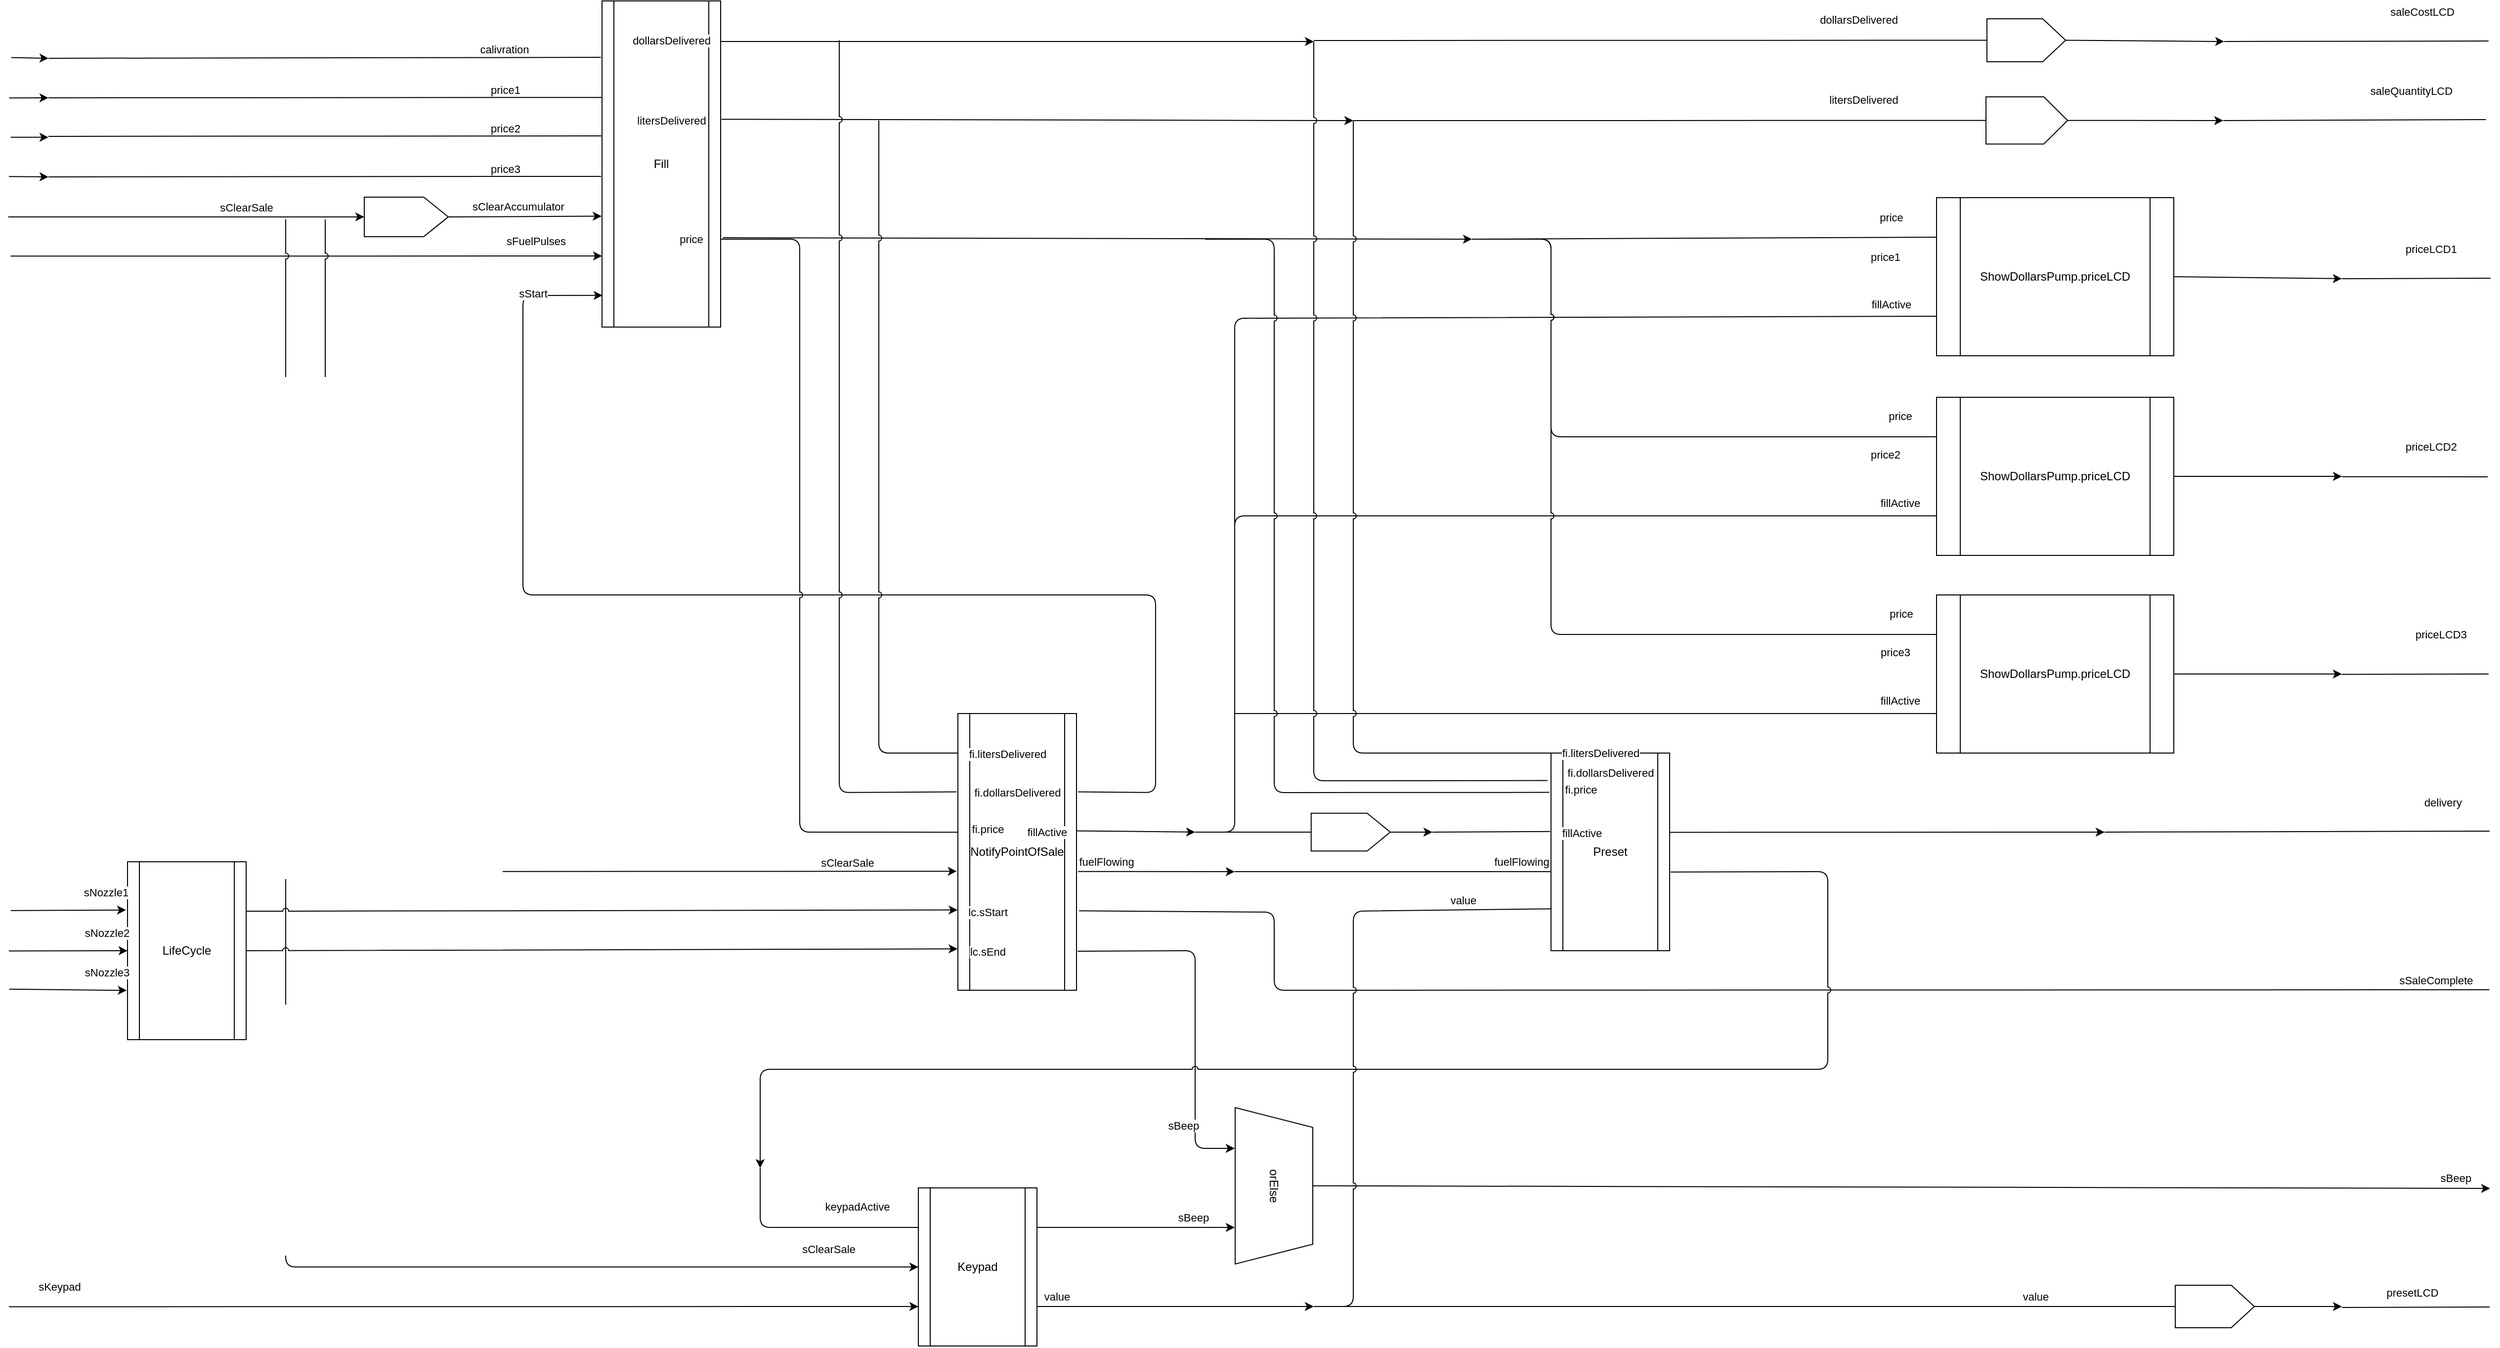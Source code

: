 <mxfile>
    <diagram id="igdpagmYWE806KtzFgo8" name="ページ1">
        <mxGraphModel dx="1984" dy="243" grid="1" gridSize="10" guides="1" tooltips="1" connect="1" arrows="1" fold="1" page="0" pageScale="1" pageWidth="827" pageHeight="1169" background="none" math="0" shadow="0">
            <root>
                <mxCell id="0"/>
                <mxCell id="1" parent="0"/>
                <mxCell id="4" value="" style="endArrow=classic;html=1;exitX=0.994;exitY=0.155;exitDx=0;exitDy=0;exitPerimeter=0;jumpStyle=arc;entryX=0.5;entryY=0;entryDx=0;entryDy=0;" parent="1" target="7" edge="1">
                    <mxGeometry width="50" height="50" relative="1" as="geometry">
                        <mxPoint x="-1200.72" y="577.443" as="sourcePoint"/>
                        <mxPoint x="-880" y="576.94" as="targetPoint"/>
                    </mxGeometry>
                </mxCell>
                <mxCell id="5" value="sClearSale" style="edgeLabel;html=1;align=center;verticalAlign=middle;resizable=0;points=[];" parent="4" vertex="1" connectable="0">
                    <mxGeometry x="0.708" y="-1" relative="1" as="geometry">
                        <mxPoint x="-67" y="-11" as="offset"/>
                    </mxGeometry>
                </mxCell>
                <mxCell id="7" value="" style="verticalLabelPosition=bottom;verticalAlign=top;html=1;shape=offPageConnector;rounded=0;size=0.292;rotation=-90;" parent="1" vertex="1">
                    <mxGeometry x="-818" y="534.94" width="40" height="85" as="geometry"/>
                </mxCell>
                <mxCell id="8" value="" style="endArrow=classic;html=1;entryX=0;entryY=0.782;entryDx=0;entryDy=0;entryPerimeter=0;jumpStyle=arc;exitX=1.014;exitY=0.19;exitDx=0;exitDy=0;exitPerimeter=0;" parent="1" target="22" edge="1">
                    <mxGeometry width="50" height="50" relative="1" as="geometry">
                        <mxPoint x="-1198.32" y="617.185" as="sourcePoint"/>
                        <mxPoint x="-630" y="503.94" as="targetPoint"/>
                    </mxGeometry>
                </mxCell>
                <mxCell id="9" value="sFuelPulses" style="edgeLabel;html=1;align=center;verticalAlign=middle;resizable=0;points=[];" parent="8" vertex="1" connectable="0">
                    <mxGeometry x="0.708" y="-1" relative="1" as="geometry">
                        <mxPoint x="20" y="-16" as="offset"/>
                    </mxGeometry>
                </mxCell>
                <mxCell id="10" value="" style="endArrow=none;html=1;endFill=0;jumpStyle=arc;entryX=-0.01;entryY=0.173;entryDx=0;entryDy=0;entryPerimeter=0;" parent="1" target="22" edge="1">
                    <mxGeometry width="50" height="50" relative="1" as="geometry">
                        <mxPoint x="-1160" y="416.94" as="sourcePoint"/>
                        <mxPoint x="-610" y="379.44" as="targetPoint"/>
                    </mxGeometry>
                </mxCell>
                <mxCell id="11" value="calivration" style="edgeLabel;html=1;align=center;verticalAlign=middle;resizable=0;points=[];" parent="10" vertex="1" connectable="0">
                    <mxGeometry x="0.708" y="-1" relative="1" as="geometry">
                        <mxPoint x="-16" y="-9" as="offset"/>
                    </mxGeometry>
                </mxCell>
                <mxCell id="12" value="" style="endArrow=classic;html=1;jumpStyle=arc;exitX=1.02;exitY=0.013;exitDx=0;exitDy=0;exitPerimeter=0;" parent="1" edge="1">
                    <mxGeometry width="50" height="50" relative="1" as="geometry">
                        <mxPoint x="-1197.6" y="416.202" as="sourcePoint"/>
                        <mxPoint x="-1160" y="416.94" as="targetPoint"/>
                    </mxGeometry>
                </mxCell>
                <mxCell id="13" value="" style="endArrow=none;html=1;endFill=0;jumpStyle=arc;entryX=-0.004;entryY=0.296;entryDx=0;entryDy=0;entryPerimeter=0;" parent="1" target="22" edge="1">
                    <mxGeometry width="50" height="50" relative="1" as="geometry">
                        <mxPoint x="-1160" y="456.94" as="sourcePoint"/>
                        <mxPoint x="-610" y="409.44" as="targetPoint"/>
                    </mxGeometry>
                </mxCell>
                <mxCell id="14" value="price1" style="edgeLabel;html=1;align=center;verticalAlign=middle;resizable=0;points=[];" parent="13" vertex="1" connectable="0">
                    <mxGeometry x="0.708" y="-1" relative="1" as="geometry">
                        <mxPoint x="-16" y="-9" as="offset"/>
                    </mxGeometry>
                </mxCell>
                <mxCell id="15" value="" style="endArrow=classic;html=1;jumpStyle=arc;exitX=1.002;exitY=0.049;exitDx=0;exitDy=0;exitPerimeter=0;" parent="1" edge="1">
                    <mxGeometry width="50" height="50" relative="1" as="geometry">
                        <mxPoint x="-1199.76" y="457.079" as="sourcePoint"/>
                        <mxPoint x="-1160" y="456.94" as="targetPoint"/>
                    </mxGeometry>
                </mxCell>
                <mxCell id="16" value="" style="endArrow=none;html=1;endFill=0;entryX=-0.006;entryY=0.414;entryDx=0;entryDy=0;jumpStyle=arc;entryPerimeter=0;" parent="1" target="22" edge="1">
                    <mxGeometry width="50" height="50" relative="1" as="geometry">
                        <mxPoint x="-1160" y="495.94" as="sourcePoint"/>
                        <mxPoint x="-600" y="456.44" as="targetPoint"/>
                    </mxGeometry>
                </mxCell>
                <mxCell id="17" value="price2" style="edgeLabel;html=1;align=center;verticalAlign=middle;resizable=0;points=[];" parent="16" vertex="1" connectable="0">
                    <mxGeometry x="0.708" y="-1" relative="1" as="geometry">
                        <mxPoint x="-16" y="-9" as="offset"/>
                    </mxGeometry>
                </mxCell>
                <mxCell id="18" value="" style="endArrow=classic;html=1;jumpStyle=arc;exitX=1.015;exitY=0.084;exitDx=0;exitDy=0;exitPerimeter=0;" parent="1" edge="1">
                    <mxGeometry width="50" height="50" relative="1" as="geometry">
                        <mxPoint x="-1198.2" y="496.822" as="sourcePoint"/>
                        <mxPoint x="-1160" y="496.94" as="targetPoint"/>
                    </mxGeometry>
                </mxCell>
                <mxCell id="19" value="" style="endArrow=none;html=1;endFill=0;entryX=-0.008;entryY=0.538;entryDx=0;entryDy=0;entryPerimeter=0;jumpStyle=arc;" parent="1" target="22" edge="1">
                    <mxGeometry width="50" height="50" relative="1" as="geometry">
                        <mxPoint x="-1160" y="536.94" as="sourcePoint"/>
                        <mxPoint x="-602.04" y="492.08" as="targetPoint"/>
                    </mxGeometry>
                </mxCell>
                <mxCell id="20" value="price3" style="edgeLabel;html=1;align=center;verticalAlign=middle;resizable=0;points=[];" parent="19" vertex="1" connectable="0">
                    <mxGeometry x="0.708" y="-1" relative="1" as="geometry">
                        <mxPoint x="-16" y="-9" as="offset"/>
                    </mxGeometry>
                </mxCell>
                <mxCell id="21" value="" style="endArrow=classic;html=1;jumpStyle=arc;exitX=1;exitY=0.119;exitDx=0;exitDy=0;exitPerimeter=0;" parent="1" edge="1">
                    <mxGeometry width="50" height="50" relative="1" as="geometry">
                        <mxPoint x="-1200" y="536.565" as="sourcePoint"/>
                        <mxPoint x="-1160" y="536.94" as="targetPoint"/>
                    </mxGeometry>
                </mxCell>
                <mxCell id="22" value="Fill" style="shape=process;whiteSpace=wrap;html=1;backgroundOutline=1;" parent="1" vertex="1">
                    <mxGeometry x="-600" y="358.94" width="120" height="330" as="geometry"/>
                </mxCell>
                <mxCell id="23" value="NotifyPointOfSale" style="shape=process;whiteSpace=wrap;html=1;backgroundOutline=1;" parent="1" vertex="1">
                    <mxGeometry x="-240" y="1080" width="120" height="280" as="geometry"/>
                </mxCell>
                <mxCell id="25" value="LifeCycle" style="shape=process;whiteSpace=wrap;html=1;backgroundOutline=1;" parent="1" vertex="1">
                    <mxGeometry x="-1080" y="1230" width="120" height="180" as="geometry"/>
                </mxCell>
                <mxCell id="28" value="Keypad" style="shape=process;whiteSpace=wrap;html=1;backgroundOutline=1;" parent="1" vertex="1">
                    <mxGeometry x="-280" y="1560" width="120" height="160" as="geometry"/>
                </mxCell>
                <mxCell id="29" value="Preset" style="shape=process;whiteSpace=wrap;html=1;backgroundOutline=1;" parent="1" vertex="1">
                    <mxGeometry x="360" y="1120" width="120" height="200" as="geometry"/>
                </mxCell>
                <mxCell id="33" value="" style="endArrow=classic;html=1;jumpStyle=arc;exitX=1.003;exitY=0.401;exitDx=0;exitDy=0;exitPerimeter=0;" parent="1" source="29" edge="1">
                    <mxGeometry width="50" height="50" relative="1" as="geometry">
                        <mxPoint x="760" y="640" as="sourcePoint"/>
                        <mxPoint x="920" y="1200" as="targetPoint"/>
                    </mxGeometry>
                </mxCell>
                <mxCell id="35" value="" style="endArrow=none;html=1;endFill=0;jumpStyle=arc;entryX=-0.004;entryY=0.626;entryDx=0;entryDy=0;entryPerimeter=0;" parent="1" edge="1">
                    <mxGeometry width="50" height="50" relative="1" as="geometry">
                        <mxPoint x="920" y="1200" as="sourcePoint"/>
                        <mxPoint x="1309.52" y="1199.0" as="targetPoint"/>
                    </mxGeometry>
                </mxCell>
                <mxCell id="36" value="saleCostLCD" style="edgeLabel;html=1;align=center;verticalAlign=middle;resizable=0;points=[];" parent="35" vertex="1" connectable="0">
                    <mxGeometry x="0.702" relative="1" as="geometry">
                        <mxPoint x="-11" y="-829" as="offset"/>
                    </mxGeometry>
                </mxCell>
                <mxCell id="155" value="delivery" style="edgeLabel;html=1;align=center;verticalAlign=middle;resizable=0;points=[];" parent="35" vertex="1" connectable="0">
                    <mxGeometry x="0.654" y="3" relative="1" as="geometry">
                        <mxPoint x="20" y="-26" as="offset"/>
                    </mxGeometry>
                </mxCell>
                <mxCell id="37" value="" style="endArrow=classic;html=1;jumpStyle=arc;" parent="1" edge="1">
                    <mxGeometry width="50" height="50" relative="1" as="geometry">
                        <mxPoint x="-480" y="400" as="sourcePoint"/>
                        <mxPoint x="120" y="400" as="targetPoint"/>
                        <Array as="points">
                            <mxPoint x="-80" y="400"/>
                        </Array>
                    </mxGeometry>
                </mxCell>
                <mxCell id="38" value="" style="endArrow=none;html=1;endFill=0;entryX=0.5;entryY=0;entryDx=0;entryDy=0;jumpStyle=arc;" parent="1" target="40" edge="1">
                    <mxGeometry width="50" height="50" relative="1" as="geometry">
                        <mxPoint x="120" y="399" as="sourcePoint"/>
                        <mxPoint x="760.96" y="849.99" as="targetPoint"/>
                    </mxGeometry>
                </mxCell>
                <mxCell id="39" value="dollarsDelivered" style="edgeLabel;html=1;align=center;verticalAlign=middle;resizable=0;points=[];" parent="38" vertex="1" connectable="0">
                    <mxGeometry x="0.702" relative="1" as="geometry">
                        <mxPoint x="-29" y="-21" as="offset"/>
                    </mxGeometry>
                </mxCell>
                <mxCell id="40" value="" style="verticalLabelPosition=bottom;verticalAlign=top;html=1;shape=offPageConnector;rounded=0;size=0.292;rotation=-90;" parent="1" vertex="1">
                    <mxGeometry x="819.03" y="358.94" width="43.5" height="79.62" as="geometry"/>
                </mxCell>
                <mxCell id="41" value="" style="endArrow=classic;html=1;exitX=0.5;exitY=1;exitDx=0;exitDy=0;jumpStyle=arc;" parent="1" source="40" edge="1">
                    <mxGeometry width="50" height="50" relative="1" as="geometry">
                        <mxPoint x="890.96" y="869.99" as="sourcePoint"/>
                        <mxPoint x="1040.96" y="399.99" as="targetPoint"/>
                    </mxGeometry>
                </mxCell>
                <mxCell id="42" value="" style="endArrow=none;html=1;endFill=0;jumpStyle=arc;entryX=-0.013;entryY=0.093;entryDx=0;entryDy=0;entryPerimeter=0;" parent="1" edge="1">
                    <mxGeometry width="50" height="50" relative="1" as="geometry">
                        <mxPoint x="1040.96" y="399.99" as="sourcePoint"/>
                        <mxPoint x="1308.44" y="399.5" as="targetPoint"/>
                    </mxGeometry>
                </mxCell>
                <mxCell id="44" value="" style="endArrow=classic;html=1;exitX=1.007;exitY=0.363;exitDx=0;exitDy=0;jumpStyle=arc;exitPerimeter=0;" parent="1" source="22" edge="1">
                    <mxGeometry width="50" height="50" relative="1" as="geometry">
                        <mxPoint x="285.28" y="810.53" as="sourcePoint"/>
                        <mxPoint x="160" y="480" as="targetPoint"/>
                        <Array as="points">
                            <mxPoint x="-40" y="480"/>
                        </Array>
                    </mxGeometry>
                </mxCell>
                <mxCell id="45" value="" style="endArrow=none;html=1;endFill=0;entryX=0.5;entryY=0;entryDx=0;entryDy=0;jumpStyle=arc;" parent="1" target="47" edge="1">
                    <mxGeometry width="50" height="50" relative="1" as="geometry">
                        <mxPoint x="160" y="480" as="sourcePoint"/>
                        <mxPoint x="762.4" y="854" as="targetPoint"/>
                    </mxGeometry>
                </mxCell>
                <mxCell id="46" value="litersDelivered" style="edgeLabel;html=1;align=center;verticalAlign=middle;resizable=0;points=[];" parent="45" vertex="1" connectable="0">
                    <mxGeometry x="0.702" relative="1" as="geometry">
                        <mxPoint x="-29" y="-21" as="offset"/>
                    </mxGeometry>
                </mxCell>
                <mxCell id="47" value="" style="verticalLabelPosition=bottom;verticalAlign=top;html=1;shape=offPageConnector;rounded=0;size=0.292;rotation=-90;" parent="1" vertex="1">
                    <mxGeometry x="817.44" y="438.56" width="47.75" height="82.63" as="geometry"/>
                </mxCell>
                <mxCell id="48" value="" style="endArrow=classic;html=1;exitX=0.5;exitY=1;exitDx=0;exitDy=0;jumpStyle=arc;" parent="1" source="47" edge="1">
                    <mxGeometry width="50" height="50" relative="1" as="geometry">
                        <mxPoint x="892.4" y="874" as="sourcePoint"/>
                        <mxPoint x="1040" y="480" as="targetPoint"/>
                    </mxGeometry>
                </mxCell>
                <mxCell id="49" value="" style="endArrow=none;html=1;endFill=0;entryX=-0.035;entryY=0.146;entryDx=0;entryDy=0;entryPerimeter=0;jumpStyle=arc;" parent="1" edge="1">
                    <mxGeometry width="50" height="50" relative="1" as="geometry">
                        <mxPoint x="1040" y="480" as="sourcePoint"/>
                        <mxPoint x="1305.8" y="479" as="targetPoint"/>
                    </mxGeometry>
                </mxCell>
                <mxCell id="51" value="ShowDollarsPump.priceLCD" style="shape=process;whiteSpace=wrap;html=1;backgroundOutline=1;" parent="1" vertex="1">
                    <mxGeometry x="750" y="558" width="240" height="160" as="geometry"/>
                </mxCell>
                <mxCell id="52" value="ShowDollarsPump.priceLCD" style="shape=process;whiteSpace=wrap;html=1;backgroundOutline=1;" parent="1" vertex="1">
                    <mxGeometry x="750" y="760" width="240" height="160" as="geometry"/>
                </mxCell>
                <mxCell id="53" value="ShowDollarsPump.priceLCD" style="shape=process;whiteSpace=wrap;html=1;backgroundOutline=1;" parent="1" vertex="1">
                    <mxGeometry x="750" y="960" width="240" height="160" as="geometry"/>
                </mxCell>
                <mxCell id="61" value="" style="endArrow=none;html=1;endFill=0;exitX=1.022;exitY=0.713;exitDx=0;exitDy=0;jumpStyle=arc;exitPerimeter=0;entryX=-0.006;entryY=0.733;entryDx=0;entryDy=0;entryPerimeter=0;" parent="1" source="23" edge="1">
                    <mxGeometry width="50" height="50" relative="1" as="geometry">
                        <mxPoint x="840" y="493" as="sourcePoint"/>
                        <mxPoint x="1309.28" y="1359.5" as="targetPoint"/>
                        <Array as="points">
                            <mxPoint x="80" y="1281"/>
                            <mxPoint x="80" y="1360"/>
                            <mxPoint x="280" y="1360"/>
                            <mxPoint x="560" y="1360"/>
                            <mxPoint x="830" y="1360"/>
                        </Array>
                    </mxGeometry>
                </mxCell>
                <mxCell id="62" value="sSaleComplete" style="edgeLabel;html=1;align=center;verticalAlign=middle;resizable=0;points=[];" parent="61" vertex="1" connectable="0">
                    <mxGeometry x="0.702" relative="1" as="geometry">
                        <mxPoint x="170" y="-10" as="offset"/>
                    </mxGeometry>
                </mxCell>
                <mxCell id="63" value="" style="endArrow=none;html=1;endFill=0;jumpStyle=arc;entryX=0.5;entryY=0;entryDx=0;entryDy=0;" parent="1" target="65" edge="1">
                    <mxGeometry width="50" height="50" relative="1" as="geometry">
                        <mxPoint x="120" y="1680" as="sourcePoint"/>
                        <mxPoint x="1200" y="1680" as="targetPoint"/>
                    </mxGeometry>
                </mxCell>
                <mxCell id="64" value="value" style="edgeLabel;html=1;align=center;verticalAlign=middle;resizable=0;points=[];" parent="63" vertex="1" connectable="0">
                    <mxGeometry x="0.702" relative="1" as="geometry">
                        <mxPoint x="-12" y="-10" as="offset"/>
                    </mxGeometry>
                </mxCell>
                <mxCell id="65" value="" style="verticalLabelPosition=bottom;verticalAlign=top;html=1;shape=offPageConnector;rounded=0;size=0.292;rotation=-90;" parent="1" vertex="1">
                    <mxGeometry x="1010" y="1640" width="43" height="80" as="geometry"/>
                </mxCell>
                <mxCell id="66" value="" style="endArrow=none;html=1;endFill=0;entryX=-0.003;entryY=0.947;entryDx=0;entryDy=0;entryPerimeter=0;jumpStyle=arc;" parent="1" edge="1">
                    <mxGeometry width="50" height="50" relative="1" as="geometry">
                        <mxPoint x="1160" y="1681" as="sourcePoint"/>
                        <mxPoint x="1309.64" y="1680.5" as="targetPoint"/>
                    </mxGeometry>
                </mxCell>
                <mxCell id="81" value="presetLCD" style="edgeLabel;html=1;align=center;verticalAlign=middle;resizable=0;points=[];" parent="66" vertex="1" connectable="0">
                    <mxGeometry x="0.634" y="3" relative="1" as="geometry">
                        <mxPoint x="-52" y="-12" as="offset"/>
                    </mxGeometry>
                </mxCell>
                <mxCell id="68" value="" style="endArrow=classic;html=1;exitX=0.5;exitY=1;exitDx=0;exitDy=0;jumpStyle=arc;" parent="1" source="65" edge="1">
                    <mxGeometry width="50" height="50" relative="1" as="geometry">
                        <mxPoint x="1250" y="1770" as="sourcePoint"/>
                        <mxPoint x="1160" y="1680" as="targetPoint"/>
                    </mxGeometry>
                </mxCell>
                <mxCell id="73" value="" style="endArrow=classic;html=1;endFill=1;jumpStyle=arc;exitX=1;exitY=0.25;exitDx=0;exitDy=0;" parent="1" source="28" edge="1">
                    <mxGeometry width="50" height="50" relative="1" as="geometry">
                        <mxPoint x="-170" y="1640" as="sourcePoint"/>
                        <mxPoint x="40" y="1600" as="targetPoint"/>
                    </mxGeometry>
                </mxCell>
                <mxCell id="74" value="sBeep" style="edgeLabel;html=1;align=center;verticalAlign=middle;resizable=0;points=[];" parent="73" vertex="1" connectable="0">
                    <mxGeometry x="0.702" relative="1" as="geometry">
                        <mxPoint x="-12" y="-10" as="offset"/>
                    </mxGeometry>
                </mxCell>
                <mxCell id="75" value="orElse" style="shape=trapezoid;perimeter=trapezoidPerimeter;whiteSpace=wrap;html=1;fixedSize=1;rotation=90;" parent="1" vertex="1">
                    <mxGeometry x="0.63" y="1518.63" width="158.25" height="78.5" as="geometry"/>
                </mxCell>
                <mxCell id="77" value="" style="endArrow=classic;html=1;endFill=1;jumpStyle=arc;exitX=1.01;exitY=0.859;exitDx=0;exitDy=0;exitPerimeter=0;" parent="1" source="23" edge="1">
                    <mxGeometry width="50" height="50" relative="1" as="geometry">
                        <mxPoint x="-120" y="1310" as="sourcePoint"/>
                        <mxPoint x="40" y="1520" as="targetPoint"/>
                        <Array as="points">
                            <mxPoint y="1320"/>
                            <mxPoint y="1520"/>
                        </Array>
                    </mxGeometry>
                </mxCell>
                <mxCell id="78" value="sBeep" style="edgeLabel;html=1;align=center;verticalAlign=middle;resizable=0;points=[];" parent="77" vertex="1" connectable="0">
                    <mxGeometry x="0.702" relative="1" as="geometry">
                        <mxPoint x="-12" y="-10" as="offset"/>
                    </mxGeometry>
                </mxCell>
                <mxCell id="79" value="" style="endArrow=classic;html=1;endFill=1;exitX=0.5;exitY=0;exitDx=0;exitDy=0;entryX=0;entryY=0.867;entryDx=0;entryDy=0;entryPerimeter=0;jumpStyle=arc;" parent="1" source="75" edge="1">
                    <mxGeometry width="50" height="50" relative="1" as="geometry">
                        <mxPoint x="1330" y="1660" as="sourcePoint"/>
                        <mxPoint x="1310" y="1560.5" as="targetPoint"/>
                    </mxGeometry>
                </mxCell>
                <mxCell id="80" value="sBeep" style="edgeLabel;html=1;align=center;verticalAlign=middle;resizable=0;points=[];" parent="79" vertex="1" connectable="0">
                    <mxGeometry x="0.702" relative="1" as="geometry">
                        <mxPoint x="142" y="-10" as="offset"/>
                    </mxGeometry>
                </mxCell>
                <mxCell id="83" value="" style="endArrow=classic;html=1;exitX=0.5;exitY=1;exitDx=0;exitDy=0;jumpStyle=arc;entryX=-0.003;entryY=0.66;entryDx=0;entryDy=0;entryPerimeter=0;" parent="1" source="7" target="22" edge="1">
                    <mxGeometry width="50" height="50" relative="1" as="geometry">
                        <mxPoint x="-790.0" y="362.16" as="sourcePoint"/>
                        <mxPoint x="-603" y="576.94" as="targetPoint"/>
                    </mxGeometry>
                </mxCell>
                <mxCell id="85" value="sClearAccumulator" style="edgeLabel;html=1;align=center;verticalAlign=middle;resizable=0;points=[];" parent="83" vertex="1" connectable="0">
                    <mxGeometry x="0.804" y="1" relative="1" as="geometry">
                        <mxPoint x="-70" y="-9" as="offset"/>
                    </mxGeometry>
                </mxCell>
                <mxCell id="89" value="" style="endArrow=classic;html=1;entryX=0.004;entryY=0.903;entryDx=0;entryDy=0;entryPerimeter=0;jumpStyle=arc;exitX=1.013;exitY=0.283;exitDx=0;exitDy=0;exitPerimeter=0;" parent="1" source="23" target="22" edge="1">
                    <mxGeometry width="50" height="50" relative="1" as="geometry">
                        <mxPoint x="-115" y="1155" as="sourcePoint"/>
                        <mxPoint x="-570.06" y="1300.14" as="targetPoint"/>
                        <Array as="points">
                            <mxPoint x="-40" y="1160"/>
                            <mxPoint x="-40" y="960"/>
                            <mxPoint x="-680" y="960"/>
                            <mxPoint x="-680" y="657"/>
                        </Array>
                    </mxGeometry>
                </mxCell>
                <mxCell id="90" value="sStart" style="edgeLabel;html=1;align=center;verticalAlign=middle;resizable=0;points=[];" parent="89" vertex="1" connectable="0">
                    <mxGeometry x="0.804" y="1" relative="1" as="geometry">
                        <mxPoint x="11" y="-49" as="offset"/>
                    </mxGeometry>
                </mxCell>
                <mxCell id="91" value="" style="endArrow=classic;html=1;entryX=-0.013;entryY=0.271;entryDx=0;entryDy=0;entryPerimeter=0;jumpStyle=arc;exitX=1.016;exitY=0.612;exitDx=0;exitDy=0;exitPerimeter=0;" parent="1" target="25" edge="1">
                    <mxGeometry width="50" height="50" relative="1" as="geometry">
                        <mxPoint x="-1198.08" y="1279.426" as="sourcePoint"/>
                        <mxPoint x="-750" y="1067" as="targetPoint"/>
                    </mxGeometry>
                </mxCell>
                <mxCell id="92" value="sNozzle1" style="edgeLabel;html=1;align=center;verticalAlign=middle;resizable=0;points=[];" parent="91" vertex="1" connectable="0">
                    <mxGeometry x="0.804" y="1" relative="1" as="geometry">
                        <mxPoint x="-9" y="-17" as="offset"/>
                    </mxGeometry>
                </mxCell>
                <mxCell id="97" value="" style="endArrow=classic;html=1;entryX=0;entryY=0.5;entryDx=0;entryDy=0;jumpStyle=arc;exitX=1;exitY=0.648;exitDx=0;exitDy=0;exitPerimeter=0;" parent="1" target="25" edge="1">
                    <mxGeometry width="50" height="50" relative="1" as="geometry">
                        <mxPoint x="-1200" y="1320.304" as="sourcePoint"/>
                        <mxPoint x="-750" y="1128" as="targetPoint"/>
                    </mxGeometry>
                </mxCell>
                <mxCell id="98" value="sNozzle2" style="edgeLabel;html=1;align=center;verticalAlign=middle;resizable=0;points=[];" parent="97" vertex="1" connectable="0">
                    <mxGeometry x="0.804" y="1" relative="1" as="geometry">
                        <mxPoint x="-9" y="-17" as="offset"/>
                    </mxGeometry>
                </mxCell>
                <mxCell id="99" value="" style="endArrow=classic;html=1;entryX=-0.007;entryY=0.723;entryDx=0;entryDy=0;entryPerimeter=0;jumpStyle=arc;exitX=1.002;exitY=0.682;exitDx=0;exitDy=0;exitPerimeter=0;" parent="1" target="25" edge="1">
                    <mxGeometry width="50" height="50" relative="1" as="geometry">
                        <mxPoint x="-1199.76" y="1358.911" as="sourcePoint"/>
                        <mxPoint x="-750" y="1208" as="targetPoint"/>
                    </mxGeometry>
                </mxCell>
                <mxCell id="100" value="sNozzle3" style="edgeLabel;html=1;align=center;verticalAlign=middle;resizable=0;points=[];" parent="99" vertex="1" connectable="0">
                    <mxGeometry x="0.804" y="1" relative="1" as="geometry">
                        <mxPoint x="-9" y="-17" as="offset"/>
                    </mxGeometry>
                </mxCell>
                <mxCell id="101" value="" style="endArrow=classic;html=1;jumpStyle=arc;entryX=-0.01;entryY=0.57;entryDx=0;entryDy=0;entryPerimeter=0;" parent="1" target="23" edge="1">
                    <mxGeometry width="50" height="50" relative="1" as="geometry">
                        <mxPoint x="-880" y="580" as="sourcePoint"/>
                        <mxPoint x="-190" y="1480" as="targetPoint"/>
                        <Array as="points">
                            <mxPoint x="-880" y="1240"/>
                        </Array>
                    </mxGeometry>
                </mxCell>
                <mxCell id="102" value="sClearSale" style="edgeLabel;html=1;align=center;verticalAlign=middle;resizable=0;points=[];" parent="101" vertex="1" connectable="0">
                    <mxGeometry x="0.804" y="1" relative="1" as="geometry">
                        <mxPoint x="16" y="-8" as="offset"/>
                    </mxGeometry>
                </mxCell>
                <mxCell id="103" value="" style="endArrow=classic;html=1;entryX=0;entryY=0.75;entryDx=0;entryDy=0;jumpStyle=arc;exitX=1;exitY=0.965;exitDx=0;exitDy=0;exitPerimeter=0;" parent="1" target="28" edge="1">
                    <mxGeometry width="50" height="50" relative="1" as="geometry">
                        <mxPoint x="-1200" y="1680.257" as="sourcePoint"/>
                        <mxPoint x="-235.0" y="1715.94" as="targetPoint"/>
                    </mxGeometry>
                </mxCell>
                <mxCell id="104" value="sKeypad" style="edgeLabel;html=1;align=center;verticalAlign=middle;resizable=0;points=[];" parent="103" vertex="1" connectable="0">
                    <mxGeometry x="0.804" y="1" relative="1" as="geometry">
                        <mxPoint x="-779" y="-19" as="offset"/>
                    </mxGeometry>
                </mxCell>
                <mxCell id="105" value="" style="endArrow=classic;html=1;jumpStyle=arc;" parent="1" edge="1">
                    <mxGeometry width="50" height="50" relative="1" as="geometry">
                        <mxPoint x="-920" y="580" as="sourcePoint"/>
                        <mxPoint x="-280" y="1640" as="targetPoint"/>
                        <Array as="points">
                            <mxPoint x="-920" y="1640"/>
                        </Array>
                    </mxGeometry>
                </mxCell>
                <mxCell id="106" value="sClearSale" style="edgeLabel;html=1;align=center;verticalAlign=middle;resizable=0;points=[];" parent="105" vertex="1" connectable="0">
                    <mxGeometry x="0.804" y="1" relative="1" as="geometry">
                        <mxPoint x="75" y="-17" as="offset"/>
                    </mxGeometry>
                </mxCell>
                <mxCell id="107" value="" style="endArrow=classic;html=1;jumpStyle=arc;exitX=1.009;exitY=0.602;exitDx=0;exitDy=0;exitPerimeter=0;" parent="1" source="29" edge="1">
                    <mxGeometry width="50" height="50" relative="1" as="geometry">
                        <mxPoint x="480" y="1170" as="sourcePoint"/>
                        <mxPoint x="-440" y="1540" as="targetPoint"/>
                        <Array as="points">
                            <mxPoint x="640" y="1240"/>
                            <mxPoint x="640" y="1440"/>
                            <mxPoint x="-440" y="1440"/>
                        </Array>
                    </mxGeometry>
                </mxCell>
                <mxCell id="108" value="" style="endArrow=none;html=1;endFill=0;entryX=0;entryY=0.25;entryDx=0;entryDy=0;jumpStyle=arc;" parent="1" target="28" edge="1">
                    <mxGeometry width="50" height="50" relative="1" as="geometry">
                        <mxPoint x="-440" y="1540" as="sourcePoint"/>
                        <mxPoint x="-259" y="2009.5" as="targetPoint"/>
                        <Array as="points">
                            <mxPoint x="-440" y="1600"/>
                        </Array>
                    </mxGeometry>
                </mxCell>
                <mxCell id="109" value="keypadActive" style="edgeLabel;html=1;align=center;verticalAlign=middle;resizable=0;points=[];" parent="108" vertex="1" connectable="0">
                    <mxGeometry x="0.702" relative="1" as="geometry">
                        <mxPoint x="-29" y="-21" as="offset"/>
                    </mxGeometry>
                </mxCell>
                <mxCell id="110" value="" style="endArrow=none;html=1;endFill=0;jumpStyle=arc;entryX=0.006;entryY=0.788;entryDx=0;entryDy=0;entryPerimeter=0;" parent="1" target="29" edge="1">
                    <mxGeometry width="50" height="50" relative="1" as="geometry">
                        <mxPoint x="120" y="1680" as="sourcePoint"/>
                        <mxPoint x="350" y="1200" as="targetPoint"/>
                        <Array as="points">
                            <mxPoint x="160" y="1680"/>
                            <mxPoint x="160" y="1280"/>
                        </Array>
                    </mxGeometry>
                </mxCell>
                <mxCell id="111" value="value" style="edgeLabel;html=1;align=center;verticalAlign=middle;resizable=0;points=[];" parent="110" vertex="1" connectable="0">
                    <mxGeometry x="0.702" relative="1" as="geometry">
                        <mxPoint x="5" y="-10" as="offset"/>
                    </mxGeometry>
                </mxCell>
                <mxCell id="112" value="" style="endArrow=classic;html=1;exitX=1;exitY=0.75;exitDx=0;exitDy=0;jumpStyle=arc;" parent="1" source="28" edge="1">
                    <mxGeometry width="50" height="50" relative="1" as="geometry">
                        <mxPoint x="-120" y="1916.52" as="sourcePoint"/>
                        <mxPoint x="120" y="1680" as="targetPoint"/>
                    </mxGeometry>
                </mxCell>
                <mxCell id="113" value="" style="endArrow=classic;html=1;exitX=1.013;exitY=0.571;exitDx=0;exitDy=0;jumpStyle=arc;exitPerimeter=0;" parent="1" source="23" edge="1">
                    <mxGeometry width="50" height="50" relative="1" as="geometry">
                        <mxPoint x="-10.0" y="1398.16" as="sourcePoint"/>
                        <mxPoint x="40" y="1240" as="targetPoint"/>
                    </mxGeometry>
                </mxCell>
                <mxCell id="114" value="" style="endArrow=none;html=1;endFill=0;jumpStyle=arc;" parent="1" edge="1">
                    <mxGeometry width="50" height="50" relative="1" as="geometry">
                        <mxPoint x="40" y="1240" as="sourcePoint"/>
                        <mxPoint x="360" y="1240" as="targetPoint"/>
                        <Array as="points">
                            <mxPoint x="80" y="1240"/>
                        </Array>
                    </mxGeometry>
                </mxCell>
                <mxCell id="115" value="fuelFlowing" style="edgeLabel;html=1;align=center;verticalAlign=middle;resizable=0;points=[];" parent="114" vertex="1" connectable="0">
                    <mxGeometry x="0.702" relative="1" as="geometry">
                        <mxPoint x="-403" y="-10" as="offset"/>
                    </mxGeometry>
                </mxCell>
                <mxCell id="116" value="" style="endArrow=classic;html=1;jumpStyle=arc;exitX=1.003;exitY=0.424;exitDx=0;exitDy=0;exitPerimeter=0;" parent="1" source="23" edge="1">
                    <mxGeometry width="50" height="50" relative="1" as="geometry">
                        <mxPoint x="-118" y="1171" as="sourcePoint"/>
                        <mxPoint y="1200" as="targetPoint"/>
                    </mxGeometry>
                </mxCell>
                <mxCell id="117" value="" style="endArrow=none;html=1;endFill=0;jumpStyle=arc;entryX=0.5;entryY=0;entryDx=0;entryDy=0;" parent="1" target="119" edge="1">
                    <mxGeometry width="50" height="50" relative="1" as="geometry">
                        <mxPoint y="1200" as="sourcePoint"/>
                        <mxPoint x="80" y="1080" as="targetPoint"/>
                        <Array as="points">
                            <mxPoint x="40" y="1200"/>
                        </Array>
                    </mxGeometry>
                </mxCell>
                <mxCell id="118" value="fillActive" style="edgeLabel;html=1;align=center;verticalAlign=middle;resizable=0;points=[];" parent="117" vertex="1" connectable="0">
                    <mxGeometry x="0.702" relative="1" as="geometry">
                        <mxPoint x="-250" as="offset"/>
                    </mxGeometry>
                </mxCell>
                <mxCell id="119" value="" style="verticalLabelPosition=bottom;verticalAlign=top;html=1;shape=offPageConnector;rounded=0;size=0.292;rotation=-90;" parent="1" vertex="1">
                    <mxGeometry x="138.25" y="1160" width="38.25" height="80" as="geometry"/>
                </mxCell>
                <mxCell id="121" value="" style="endArrow=classic;html=1;jumpStyle=arc;exitX=0.5;exitY=1;exitDx=0;exitDy=0;" parent="1" source="119" edge="1">
                    <mxGeometry width="50" height="50" relative="1" as="geometry">
                        <mxPoint x="260" y="1417" as="sourcePoint"/>
                        <mxPoint x="240" y="1200" as="targetPoint"/>
                    </mxGeometry>
                </mxCell>
                <mxCell id="122" value="" style="endArrow=none;html=1;endFill=0;jumpStyle=arc;entryX=-0.008;entryY=0.397;entryDx=0;entryDy=0;entryPerimeter=0;" parent="1" target="29" edge="1">
                    <mxGeometry width="50" height="50" relative="1" as="geometry">
                        <mxPoint x="240" y="1200" as="sourcePoint"/>
                        <mxPoint x="350" y="1070" as="targetPoint"/>
                    </mxGeometry>
                </mxCell>
                <mxCell id="123" value="fillActive" style="edgeLabel;html=1;align=center;verticalAlign=middle;resizable=0;points=[];" parent="122" vertex="1" connectable="0">
                    <mxGeometry x="0.702" relative="1" as="geometry">
                        <mxPoint x="49" y="1" as="offset"/>
                    </mxGeometry>
                </mxCell>
                <mxCell id="133" value="" style="endArrow=none;html=1;endFill=0;jumpStyle=arc;entryX=0;entryY=0.75;entryDx=0;entryDy=0;" parent="1" target="51" edge="1">
                    <mxGeometry width="50" height="50" relative="1" as="geometry">
                        <mxPoint y="1200" as="sourcePoint"/>
                        <mxPoint x="710" y="700" as="targetPoint"/>
                        <Array as="points">
                            <mxPoint x="40" y="1200"/>
                            <mxPoint x="40" y="1030"/>
                            <mxPoint x="40" y="980"/>
                            <mxPoint x="40" y="680"/>
                        </Array>
                    </mxGeometry>
                </mxCell>
                <mxCell id="134" value="fillActive" style="edgeLabel;html=1;align=center;verticalAlign=middle;resizable=0;points=[];" parent="133" vertex="1" connectable="0">
                    <mxGeometry x="0.702" relative="1" as="geometry">
                        <mxPoint x="143" y="-13" as="offset"/>
                    </mxGeometry>
                </mxCell>
                <mxCell id="135" value="" style="endArrow=none;html=1;endFill=0;jumpStyle=arc;entryX=0;entryY=0.75;entryDx=0;entryDy=0;" parent="1" target="52" edge="1">
                    <mxGeometry width="50" height="50" relative="1" as="geometry">
                        <mxPoint x="40" y="975.6" as="sourcePoint"/>
                        <mxPoint x="167.0" y="970.0" as="targetPoint"/>
                        <Array as="points">
                            <mxPoint x="40" y="880"/>
                        </Array>
                    </mxGeometry>
                </mxCell>
                <mxCell id="136" value="fillActive" style="edgeLabel;html=1;align=center;verticalAlign=middle;resizable=0;points=[];" parent="135" vertex="1" connectable="0">
                    <mxGeometry x="0.702" relative="1" as="geometry">
                        <mxPoint x="83" y="-13" as="offset"/>
                    </mxGeometry>
                </mxCell>
                <mxCell id="137" value="" style="endArrow=none;html=1;endFill=0;jumpStyle=arc;entryX=0;entryY=0.75;entryDx=0;entryDy=0;" parent="1" target="53" edge="1">
                    <mxGeometry width="50" height="50" relative="1" as="geometry">
                        <mxPoint x="40" y="1080" as="sourcePoint"/>
                        <mxPoint x="167.0" y="970.0" as="targetPoint"/>
                        <Array as="points"/>
                    </mxGeometry>
                </mxCell>
                <mxCell id="138" value="fillActive" style="edgeLabel;html=1;align=center;verticalAlign=middle;resizable=0;points=[];" parent="137" vertex="1" connectable="0">
                    <mxGeometry x="0.702" relative="1" as="geometry">
                        <mxPoint x="69" y="-13" as="offset"/>
                    </mxGeometry>
                </mxCell>
                <mxCell id="139" value="" style="endArrow=classic;html=1;jumpStyle=arc;exitX=1.018;exitY=0.726;exitDx=0;exitDy=0;exitPerimeter=0;" parent="1" edge="1" source="22">
                    <mxGeometry width="50" height="50" relative="1" as="geometry">
                        <mxPoint x="-480" y="680" as="sourcePoint"/>
                        <mxPoint x="280" y="600" as="targetPoint"/>
                        <Array as="points">
                            <mxPoint y="600"/>
                        </Array>
                    </mxGeometry>
                </mxCell>
                <mxCell id="140" value="" style="endArrow=none;html=1;endFill=0;entryX=0;entryY=0.25;entryDx=0;entryDy=0;jumpStyle=arc;" parent="1" target="51" edge="1">
                    <mxGeometry width="50" height="50" relative="1" as="geometry">
                        <mxPoint x="280" y="600" as="sourcePoint"/>
                        <mxPoint x="687.5" y="520" as="targetPoint"/>
                        <Array as="points">
                            <mxPoint x="360" y="600"/>
                        </Array>
                    </mxGeometry>
                </mxCell>
                <mxCell id="141" value="price" style="edgeLabel;html=1;align=center;verticalAlign=middle;resizable=0;points=[];" parent="140" vertex="1" connectable="0">
                    <mxGeometry x="0.702" relative="1" as="geometry">
                        <mxPoint x="24" y="-21" as="offset"/>
                    </mxGeometry>
                </mxCell>
                <mxCell id="142" value="" style="endArrow=none;html=1;endFill=0;entryX=0;entryY=0.25;entryDx=0;entryDy=0;jumpStyle=arc;" parent="1" target="52" edge="1">
                    <mxGeometry width="50" height="50" relative="1" as="geometry">
                        <mxPoint x="280" y="600" as="sourcePoint"/>
                        <mxPoint x="730" y="640" as="targetPoint"/>
                        <Array as="points">
                            <mxPoint x="360" y="600"/>
                            <mxPoint x="360" y="800"/>
                        </Array>
                    </mxGeometry>
                </mxCell>
                <mxCell id="143" value="price" style="edgeLabel;html=1;align=center;verticalAlign=middle;resizable=0;points=[];" parent="142" vertex="1" connectable="0">
                    <mxGeometry x="0.702" relative="1" as="geometry">
                        <mxPoint x="63" y="-21" as="offset"/>
                    </mxGeometry>
                </mxCell>
                <mxCell id="144" value="" style="endArrow=none;html=1;endFill=0;entryX=0;entryY=0.25;entryDx=0;entryDy=0;jumpStyle=arc;" parent="1" target="53" edge="1">
                    <mxGeometry width="50" height="50" relative="1" as="geometry">
                        <mxPoint x="280" y="600" as="sourcePoint"/>
                        <mxPoint x="730" y="810" as="targetPoint"/>
                        <Array as="points">
                            <mxPoint x="360" y="600"/>
                            <mxPoint x="360" y="1000"/>
                        </Array>
                    </mxGeometry>
                </mxCell>
                <mxCell id="145" value="price" style="edgeLabel;html=1;align=center;verticalAlign=middle;resizable=0;points=[];" parent="144" vertex="1" connectable="0">
                    <mxGeometry x="0.702" relative="1" as="geometry">
                        <mxPoint x="93" y="-21" as="offset"/>
                    </mxGeometry>
                </mxCell>
                <mxCell id="146" value="" style="endArrow=classic;html=1;exitX=1;exitY=0.5;exitDx=0;exitDy=0;jumpStyle=arc;" parent="1" source="51" edge="1">
                    <mxGeometry width="50" height="50" relative="1" as="geometry">
                        <mxPoint x="1080.0" y="639.995" as="sourcePoint"/>
                        <mxPoint x="1160" y="640" as="targetPoint"/>
                    </mxGeometry>
                </mxCell>
                <mxCell id="147" value="" style="endArrow=none;html=1;endFill=0;jumpStyle=arc;entryX=0.003;entryY=0.253;entryDx=0;entryDy=0;entryPerimeter=0;" parent="1" edge="1">
                    <mxGeometry width="50" height="50" relative="1" as="geometry">
                        <mxPoint x="1160" y="640" as="sourcePoint"/>
                        <mxPoint x="1310.36" y="639.5" as="targetPoint"/>
                    </mxGeometry>
                </mxCell>
                <mxCell id="148" value="priceLCD1" style="edgeLabel;html=1;align=center;verticalAlign=middle;resizable=0;points=[];" parent="1" vertex="1" connectable="0">
                    <mxGeometry x="1250.001" y="610.001" as="geometry"/>
                </mxCell>
                <mxCell id="149" value="" style="endArrow=classic;html=1;exitX=1;exitY=0.5;exitDx=0;exitDy=0;jumpStyle=arc;" parent="1" source="52" edge="1">
                    <mxGeometry width="50" height="50" relative="1" as="geometry">
                        <mxPoint x="1080.0" y="839.405" as="sourcePoint"/>
                        <mxPoint x="1160" y="840" as="targetPoint"/>
                    </mxGeometry>
                </mxCell>
                <mxCell id="150" value="" style="endArrow=none;html=1;endFill=0;jumpStyle=arc;entryX=-0.02;entryY=0.387;entryDx=0;entryDy=0;entryPerimeter=0;" parent="1" edge="1">
                    <mxGeometry width="50" height="50" relative="1" as="geometry">
                        <mxPoint x="1160" y="840.41" as="sourcePoint"/>
                        <mxPoint x="1307.6" y="840.5" as="targetPoint"/>
                    </mxGeometry>
                </mxCell>
                <mxCell id="151" value="" style="endArrow=classic;html=1;exitX=1;exitY=0.5;exitDx=0;exitDy=0;jumpStyle=arc;" parent="1" source="53" edge="1">
                    <mxGeometry width="50" height="50" relative="1" as="geometry">
                        <mxPoint x="1080.0" y="1039.405" as="sourcePoint"/>
                        <mxPoint x="1160" y="1040" as="targetPoint"/>
                    </mxGeometry>
                </mxCell>
                <mxCell id="152" value="" style="endArrow=none;html=1;endFill=0;jumpStyle=arc;entryX=-0.013;entryY=0.52;entryDx=0;entryDy=0;entryPerimeter=0;" parent="1" edge="1">
                    <mxGeometry width="50" height="50" relative="1" as="geometry">
                        <mxPoint x="1160" y="1040.41" as="sourcePoint"/>
                        <mxPoint x="1308.44" y="1040" as="targetPoint"/>
                    </mxGeometry>
                </mxCell>
                <mxCell id="153" value="priceLCD2" style="edgeLabel;html=1;align=center;verticalAlign=middle;resizable=0;points=[];" parent="1" vertex="1" connectable="0">
                    <mxGeometry x="1250.001" y="810.001" as="geometry"/>
                </mxCell>
                <mxCell id="154" value="priceLCD3" style="edgeLabel;html=1;align=center;verticalAlign=middle;resizable=0;points=[];" parent="1" vertex="1" connectable="0">
                    <mxGeometry x="1260.001" y="1000.001" as="geometry"/>
                </mxCell>
                <mxCell id="156" value="saleQuantityLCD" style="edgeLabel;html=1;align=center;verticalAlign=middle;resizable=0;points=[];" parent="1" vertex="1" connectable="0">
                    <mxGeometry x="1229.999" y="449.999" as="geometry"/>
                </mxCell>
                <mxCell id="157" value="value" style="edgeLabel;html=1;align=center;verticalAlign=middle;resizable=0;points=[];" parent="1" vertex="1" connectable="0">
                    <mxGeometry x="-140.002" y="1669.998" as="geometry"/>
                </mxCell>
                <mxCell id="158" value="dollarsDelivered" style="edgeLabel;html=1;align=center;verticalAlign=middle;resizable=0;points=[];" parent="1" vertex="1" connectable="0">
                    <mxGeometry x="-530.002" y="398.746" as="geometry"/>
                </mxCell>
                <mxCell id="159" value="litersDelivered" style="edgeLabel;html=1;align=center;verticalAlign=middle;resizable=0;points=[];" parent="1" vertex="1" connectable="0">
                    <mxGeometry x="-530.0" y="479.874" as="geometry"/>
                </mxCell>
                <mxCell id="160" value="price1" style="edgeLabel;html=1;align=center;verticalAlign=middle;resizable=0;points=[];" parent="1" vertex="1" connectable="0">
                    <mxGeometry x="699.998" y="619.998" as="geometry">
                        <mxPoint x="-2" y="-2" as="offset"/>
                    </mxGeometry>
                </mxCell>
                <mxCell id="161" value="price2" style="edgeLabel;html=1;align=center;verticalAlign=middle;resizable=0;points=[];" parent="1" vertex="1" connectable="0">
                    <mxGeometry x="699.998" y="819.998" as="geometry">
                        <mxPoint x="-2" y="-2" as="offset"/>
                    </mxGeometry>
                </mxCell>
                <mxCell id="163" value="price3" style="edgeLabel;html=1;align=center;verticalAlign=middle;resizable=0;points=[];" parent="1" vertex="1" connectable="0">
                    <mxGeometry x="709.998" y="1019.998" as="geometry">
                        <mxPoint x="-2" y="-2" as="offset"/>
                    </mxGeometry>
                </mxCell>
                <mxCell id="164" value="fuelFlowing" style="edgeLabel;html=1;align=center;verticalAlign=middle;resizable=0;points=[];" parent="1" vertex="1" connectable="0">
                    <mxGeometry x="329.997" y="1230" as="geometry"/>
                </mxCell>
                <mxCell id="165" value="price" style="edgeLabel;html=1;align=center;verticalAlign=middle;resizable=0;points=[];" parent="1" vertex="1" connectable="0">
                    <mxGeometry x="-510.003" y="599.998" as="geometry"/>
                </mxCell>
                <mxCell id="169" value="fi.price" style="edgeLabel;html=1;align=center;verticalAlign=middle;resizable=0;points=[];" parent="1" vertex="1" connectable="0">
                    <mxGeometry x="389.998" y="1159.998" as="geometry">
                        <mxPoint y="-3" as="offset"/>
                    </mxGeometry>
                </mxCell>
                <mxCell id="170" value="" style="endArrow=none;html=1;endFill=0;jumpStyle=arc;entryX=-0.014;entryY=0.199;entryDx=0;entryDy=0;entryPerimeter=0;" edge="1" parent="1" target="29">
                    <mxGeometry width="50" height="50" relative="1" as="geometry">
                        <mxPoint x="10" y="600" as="sourcePoint"/>
                        <mxPoint x="350" y="1150" as="targetPoint"/>
                        <Array as="points">
                            <mxPoint x="80" y="600"/>
                            <mxPoint x="80" y="1160"/>
                        </Array>
                    </mxGeometry>
                </mxCell>
                <mxCell id="172" value="" style="endArrow=none;html=1;endFill=0;jumpStyle=arc;entryX=-0.029;entryY=0.139;entryDx=0;entryDy=0;entryPerimeter=0;" edge="1" parent="1" target="29">
                    <mxGeometry width="50" height="50" relative="1" as="geometry">
                        <mxPoint x="120" y="400" as="sourcePoint"/>
                        <mxPoint x="140" y="1150" as="targetPoint"/>
                        <Array as="points">
                            <mxPoint x="120" y="1148"/>
                        </Array>
                    </mxGeometry>
                </mxCell>
                <mxCell id="173" value="fi.dollarsDelivered" style="edgeLabel;html=1;align=center;verticalAlign=middle;resizable=0;points=[];" vertex="1" connectable="0" parent="172">
                    <mxGeometry x="0.702" relative="1" as="geometry">
                        <mxPoint x="210" y="-8" as="offset"/>
                    </mxGeometry>
                </mxCell>
                <mxCell id="174" value="" style="endArrow=none;html=1;endFill=0;jumpStyle=arc;entryX=0;entryY=0;entryDx=0;entryDy=0;" edge="1" parent="1" target="29">
                    <mxGeometry width="50" height="50" relative="1" as="geometry">
                        <mxPoint x="160" y="480" as="sourcePoint"/>
                        <mxPoint x="350" y="1100" as="targetPoint"/>
                        <Array as="points">
                            <mxPoint x="160" y="1120"/>
                        </Array>
                    </mxGeometry>
                </mxCell>
                <mxCell id="175" value="fi.litersDelivered" style="edgeLabel;html=1;align=center;verticalAlign=middle;resizable=0;points=[];" vertex="1" connectable="0" parent="174">
                    <mxGeometry x="0.702" relative="1" as="geometry">
                        <mxPoint x="175" as="offset"/>
                    </mxGeometry>
                </mxCell>
                <mxCell id="176" value="" style="endArrow=none;html=1;endFill=0;jumpStyle=arc;entryX=0;entryY=0.429;entryDx=0;entryDy=0;entryPerimeter=0;" edge="1" parent="1" target="23">
                    <mxGeometry width="50" height="50" relative="1" as="geometry">
                        <mxPoint x="-480" y="600" as="sourcePoint"/>
                        <mxPoint x="-250" y="1160" as="targetPoint"/>
                        <Array as="points">
                            <mxPoint x="-400" y="600"/>
                            <mxPoint x="-400" y="1200"/>
                        </Array>
                    </mxGeometry>
                </mxCell>
                <mxCell id="177" value="" style="endArrow=none;html=1;endFill=0;jumpStyle=arc;entryX=-0.011;entryY=0.283;entryDx=0;entryDy=0;entryPerimeter=0;" edge="1" parent="1" target="23">
                    <mxGeometry width="50" height="50" relative="1" as="geometry">
                        <mxPoint x="-360" y="398.75" as="sourcePoint"/>
                        <mxPoint x="-123.48" y="1146.55" as="targetPoint"/>
                        <Array as="points">
                            <mxPoint x="-360" y="1160"/>
                        </Array>
                    </mxGeometry>
                </mxCell>
                <mxCell id="178" value="fi.dollarsDelivered" style="edgeLabel;html=1;align=center;verticalAlign=middle;resizable=0;points=[];" vertex="1" connectable="0" parent="177">
                    <mxGeometry x="0.702" relative="1" as="geometry">
                        <mxPoint x="180" y="12" as="offset"/>
                    </mxGeometry>
                </mxCell>
                <mxCell id="179" value="fi.price" style="edgeLabel;html=1;align=center;verticalAlign=middle;resizable=0;points=[];" vertex="1" connectable="0" parent="1">
                    <mxGeometry x="-210.002" y="1199.998" as="geometry">
                        <mxPoint y="-3" as="offset"/>
                    </mxGeometry>
                </mxCell>
                <mxCell id="180" value="" style="endArrow=none;html=1;endFill=0;jumpStyle=arc;" edge="1" parent="1">
                    <mxGeometry width="50" height="50" relative="1" as="geometry">
                        <mxPoint x="-320" y="480" as="sourcePoint"/>
                        <mxPoint x="-240" y="1120" as="targetPoint"/>
                        <Array as="points">
                            <mxPoint x="-320" y="1120"/>
                        </Array>
                    </mxGeometry>
                </mxCell>
                <mxCell id="181" value="fi.litersDelivered" style="edgeLabel;html=1;align=center;verticalAlign=middle;resizable=0;points=[];" vertex="1" connectable="0" parent="180">
                    <mxGeometry x="0.702" relative="1" as="geometry">
                        <mxPoint x="130" y="28" as="offset"/>
                    </mxGeometry>
                </mxCell>
                <mxCell id="182" value="" style="endArrow=classic;html=1;jumpStyle=arc;entryX=-0.003;entryY=0.71;entryDx=0;entryDy=0;exitX=1.002;exitY=0.278;exitDx=0;exitDy=0;entryPerimeter=0;exitPerimeter=0;" edge="1" parent="1" source="25" target="23">
                    <mxGeometry width="50" height="50" relative="1" as="geometry">
                        <mxPoint x="-870" y="590.0" as="sourcePoint"/>
                        <mxPoint x="-230" y="1250" as="targetPoint"/>
                        <Array as="points">
                            <mxPoint x="-880" y="1280"/>
                        </Array>
                    </mxGeometry>
                </mxCell>
                <mxCell id="183" value="lc.sStart" style="edgeLabel;html=1;align=center;verticalAlign=middle;resizable=0;points=[];" vertex="1" connectable="0" parent="182">
                    <mxGeometry x="0.804" y="1" relative="1" as="geometry">
                        <mxPoint x="101" y="3" as="offset"/>
                    </mxGeometry>
                </mxCell>
                <mxCell id="184" value="" style="endArrow=classic;html=1;jumpStyle=arc;entryX=-0.001;entryY=0.659;entryDx=0;entryDy=0;exitX=1.002;exitY=0.278;exitDx=0;exitDy=0;entryPerimeter=0;exitPerimeter=0;" edge="1" parent="1">
                    <mxGeometry width="50" height="50" relative="1" as="geometry">
                        <mxPoint x="-960" y="1320" as="sourcePoint"/>
                        <mxPoint x="-240.36" y="1318.12" as="targetPoint"/>
                        <Array as="points">
                            <mxPoint x="-880.24" y="1319.96"/>
                        </Array>
                    </mxGeometry>
                </mxCell>
                <mxCell id="185" value="lc.sEnd" style="edgeLabel;html=1;align=center;verticalAlign=middle;resizable=0;points=[];" vertex="1" connectable="0" parent="184">
                    <mxGeometry x="0.804" y="1" relative="1" as="geometry">
                        <mxPoint x="101" y="3" as="offset"/>
                    </mxGeometry>
                </mxCell>
            </root>
        </mxGraphModel>
    </diagram>
</mxfile>
